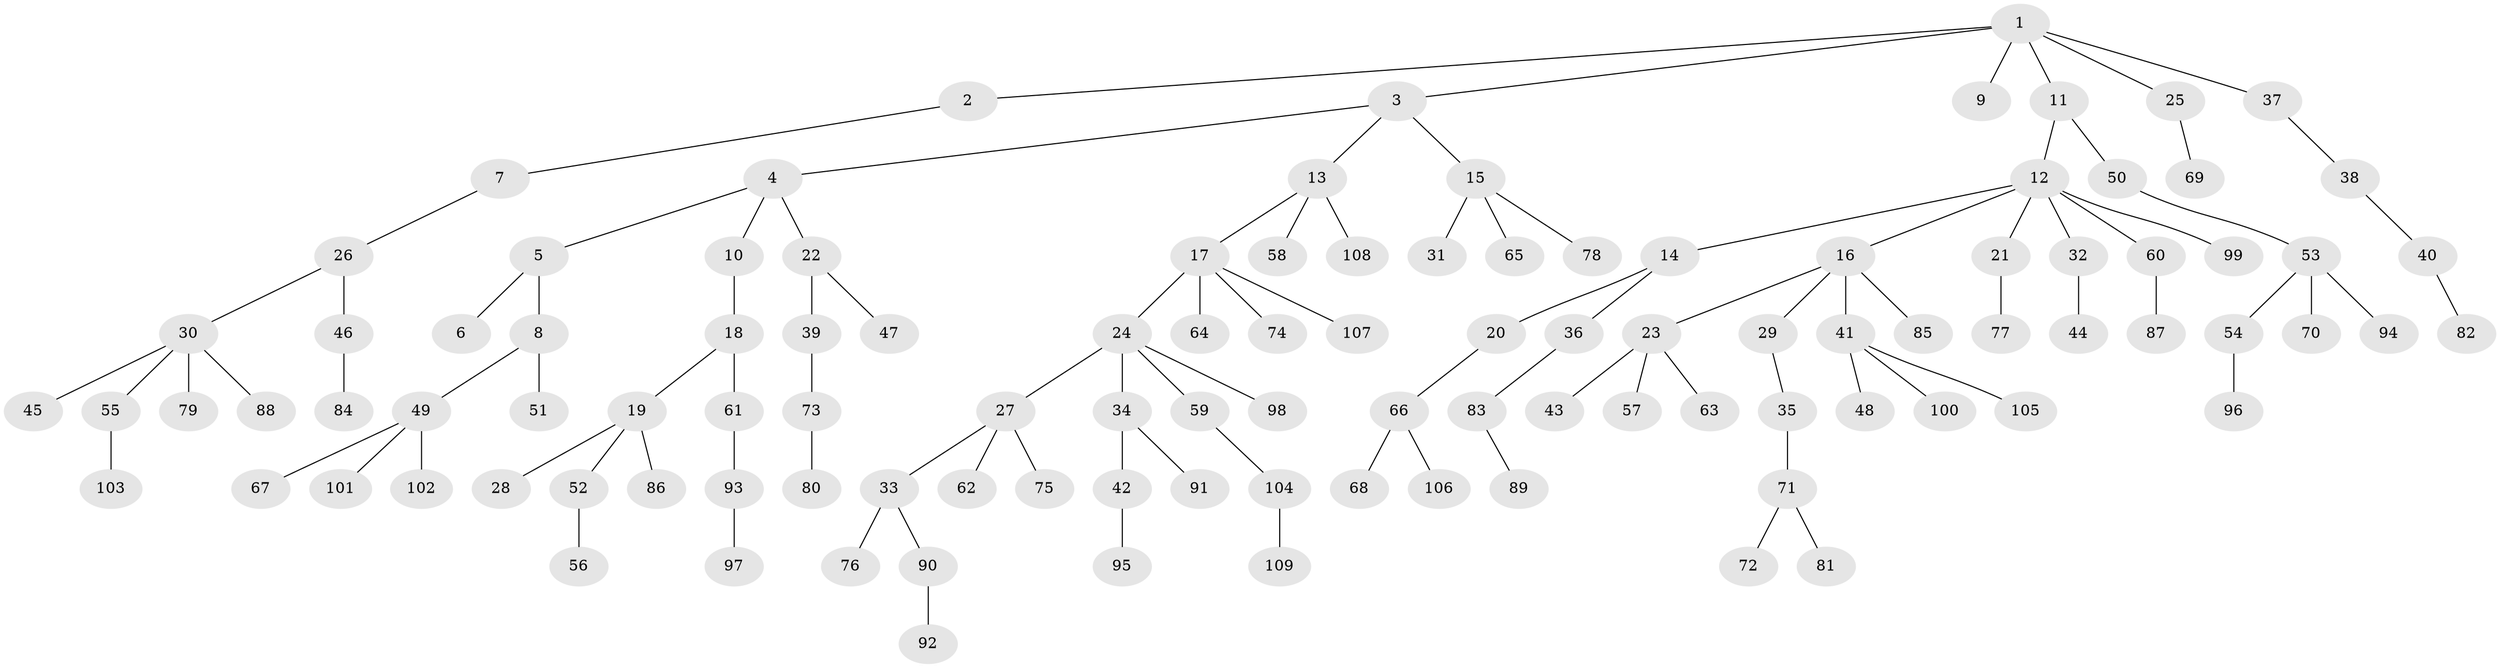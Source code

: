 // coarse degree distribution, {5: 0.0273972602739726, 2: 0.2191780821917808, 6: 0.0136986301369863, 8: 0.0136986301369863, 3: 0.1780821917808219, 4: 0.0410958904109589, 1: 0.5068493150684932}
// Generated by graph-tools (version 1.1) at 2025/52/02/27/25 19:52:11]
// undirected, 109 vertices, 108 edges
graph export_dot {
graph [start="1"]
  node [color=gray90,style=filled];
  1;
  2;
  3;
  4;
  5;
  6;
  7;
  8;
  9;
  10;
  11;
  12;
  13;
  14;
  15;
  16;
  17;
  18;
  19;
  20;
  21;
  22;
  23;
  24;
  25;
  26;
  27;
  28;
  29;
  30;
  31;
  32;
  33;
  34;
  35;
  36;
  37;
  38;
  39;
  40;
  41;
  42;
  43;
  44;
  45;
  46;
  47;
  48;
  49;
  50;
  51;
  52;
  53;
  54;
  55;
  56;
  57;
  58;
  59;
  60;
  61;
  62;
  63;
  64;
  65;
  66;
  67;
  68;
  69;
  70;
  71;
  72;
  73;
  74;
  75;
  76;
  77;
  78;
  79;
  80;
  81;
  82;
  83;
  84;
  85;
  86;
  87;
  88;
  89;
  90;
  91;
  92;
  93;
  94;
  95;
  96;
  97;
  98;
  99;
  100;
  101;
  102;
  103;
  104;
  105;
  106;
  107;
  108;
  109;
  1 -- 2;
  1 -- 3;
  1 -- 9;
  1 -- 11;
  1 -- 25;
  1 -- 37;
  2 -- 7;
  3 -- 4;
  3 -- 13;
  3 -- 15;
  4 -- 5;
  4 -- 10;
  4 -- 22;
  5 -- 6;
  5 -- 8;
  7 -- 26;
  8 -- 49;
  8 -- 51;
  10 -- 18;
  11 -- 12;
  11 -- 50;
  12 -- 14;
  12 -- 16;
  12 -- 21;
  12 -- 32;
  12 -- 60;
  12 -- 99;
  13 -- 17;
  13 -- 58;
  13 -- 108;
  14 -- 20;
  14 -- 36;
  15 -- 31;
  15 -- 65;
  15 -- 78;
  16 -- 23;
  16 -- 29;
  16 -- 41;
  16 -- 85;
  17 -- 24;
  17 -- 64;
  17 -- 74;
  17 -- 107;
  18 -- 19;
  18 -- 61;
  19 -- 28;
  19 -- 52;
  19 -- 86;
  20 -- 66;
  21 -- 77;
  22 -- 39;
  22 -- 47;
  23 -- 43;
  23 -- 57;
  23 -- 63;
  24 -- 27;
  24 -- 34;
  24 -- 59;
  24 -- 98;
  25 -- 69;
  26 -- 30;
  26 -- 46;
  27 -- 33;
  27 -- 62;
  27 -- 75;
  29 -- 35;
  30 -- 45;
  30 -- 55;
  30 -- 79;
  30 -- 88;
  32 -- 44;
  33 -- 76;
  33 -- 90;
  34 -- 42;
  34 -- 91;
  35 -- 71;
  36 -- 83;
  37 -- 38;
  38 -- 40;
  39 -- 73;
  40 -- 82;
  41 -- 48;
  41 -- 100;
  41 -- 105;
  42 -- 95;
  46 -- 84;
  49 -- 67;
  49 -- 101;
  49 -- 102;
  50 -- 53;
  52 -- 56;
  53 -- 54;
  53 -- 70;
  53 -- 94;
  54 -- 96;
  55 -- 103;
  59 -- 104;
  60 -- 87;
  61 -- 93;
  66 -- 68;
  66 -- 106;
  71 -- 72;
  71 -- 81;
  73 -- 80;
  83 -- 89;
  90 -- 92;
  93 -- 97;
  104 -- 109;
}
